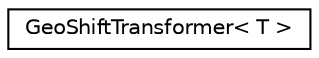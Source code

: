 digraph "Graphical Class Hierarchy"
{
  edge [fontname="Helvetica",fontsize="10",labelfontname="Helvetica",labelfontsize="10"];
  node [fontname="Helvetica",fontsize="10",shape=record];
  rankdir="LR";
  Node0 [label="GeoShiftTransformer\< T \>",height=0.2,width=0.4,color="black", fillcolor="white", style="filled",URL="$classGeoShiftTransformer.html"];
}
